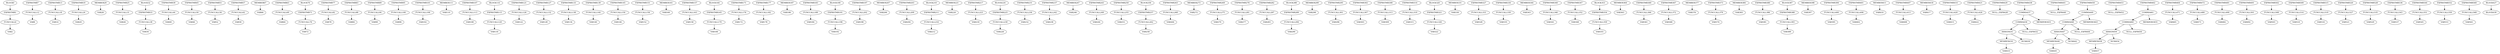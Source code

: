 digraph A { 
FUNCCALL6 -> VAR2
EXPRSTMR1 -> FUNCCALL6
FUNCCALL12 -> VAR8
EXPRSTMR7 -> FUNCCALL12
FUNCCALL18 -> VAR14
EXPRSTMR13 -> FUNCCALL18
FUNCCALL24 -> VAR20
EXPRSTMR19 -> FUNCCALL24
MEMBER29 -> VAR28
FUNCCALL31 -> VAR26
EXPRSTMR25 -> FUNCCALL31
BLOCK0 -> EXPRSTMR1
FUNCCALL38 -> VAR34
EXPRSTMR33 -> FUNCCALL38
FUNCCALL44 -> VAR40
EXPRSTMR39 -> FUNCCALL44
FUNCCALL50 -> VAR46
EXPRSTMR45 -> FUNCCALL50
FUNCCALL56 -> VAR52
EXPRSTMR51 -> FUNCCALL56
FUNCCALL62 -> VAR58
EXPRSTMR57 -> FUNCCALL62
MEMBER67 -> VAR66
FUNCCALL69 -> VAR64
EXPRSTMR63 -> FUNCCALL69
BLOCK32 -> EXPRSTMR33
FUNCCALL76 -> VAR72
EXPRSTMR71 -> FUNCCALL76
FUNCCALL82 -> VAR78
EXPRSTMR77 -> FUNCCALL82
FUNCCALL88 -> VAR84
EXPRSTMR83 -> FUNCCALL88
FUNCCALL94 -> VAR90
EXPRSTMR89 -> FUNCCALL94
FUNCCALL100 -> VAR96
EXPRSTMR95 -> FUNCCALL100
FUNCCALL106 -> VAR102
EXPRSTMR101 -> FUNCCALL106
MEMBER111 -> VAR110
FUNCCALL113 -> VAR108
EXPRSTMR107 -> FUNCCALL113
BLOCK70 -> EXPRSTMR71
FUNCCALL120 -> VAR116
EXPRSTMR115 -> FUNCCALL120
FUNCCALL126 -> VAR122
EXPRSTMR121 -> FUNCCALL126
FUNCCALL132 -> VAR128
EXPRSTMR127 -> FUNCCALL132
FUNCCALL138 -> VAR134
EXPRSTMR133 -> FUNCCALL138
FUNCCALL144 -> VAR140
EXPRSTMR139 -> FUNCCALL144
FUNCCALL150 -> VAR146
EXPRSTMR145 -> FUNCCALL150
FUNCCALL156 -> VAR152
EXPRSTMR151 -> FUNCCALL156
MEMBER161 -> VAR160
FUNCCALL163 -> VAR158
EXPRSTMR157 -> FUNCCALL163
BLOCK114 -> EXPRSTMR115
FUNCCALL170 -> VAR166
EXPRSTMR165 -> FUNCCALL170
FUNCCALL176 -> VAR172
EXPRSTMR171 -> FUNCCALL176
FUNCCALL182 -> VAR178
EXPRSTMR177 -> FUNCCALL182
MEMBER187 -> VAR186
FUNCCALL189 -> VAR184
EXPRSTMR183 -> FUNCCALL189
BLOCK164 -> EXPRSTMR165
FUNCCALL196 -> VAR192
EXPRSTMR191 -> FUNCCALL196
FUNCCALL202 -> VAR198
EXPRSTMR197 -> FUNCCALL202
MEMBER207 -> VAR206
FUNCCALL209 -> VAR204
EXPRSTMR203 -> FUNCCALL209
BLOCK190 -> EXPRSTMR191
FUNCCALL216 -> VAR212
EXPRSTMR211 -> FUNCCALL216
MEMBER221 -> VAR220
FUNCCALL223 -> VAR218
EXPRSTMR217 -> FUNCCALL223
BLOCK210 -> EXPRSTMR211
FUNCCALL230 -> VAR226
EXPRSTMR225 -> FUNCCALL230
FUNCCALL236 -> VAR232
EXPRSTMR231 -> FUNCCALL236
FUNCCALL242 -> VAR238
EXPRSTMR237 -> FUNCCALL242
MEMBER247 -> VAR246
FUNCCALL249 -> VAR244
EXPRSTMR243 -> FUNCCALL249
FUNCCALL255 -> VAR251
EXPRSTMR250 -> FUNCCALL255
BLOCK224 -> EXPRSTMR225
FUNCCALL262 -> VAR258
EXPRSTMR257 -> FUNCCALL262
FUNCCALL268 -> VAR264
EXPRSTMR263 -> FUNCCALL268
MEMBER273 -> VAR272
FUNCCALL275 -> VAR270
EXPRSTMR269 -> FUNCCALL275
FUNCCALL281 -> VAR277
EXPRSTMR276 -> FUNCCALL281
FUNCCALL287 -> VAR283
EXPRSTMR282 -> FUNCCALL287
BLOCK256 -> EXPRSTMR257
FUNCCALL294 -> VAR290
EXPRSTMR289 -> FUNCCALL294
MEMBER299 -> VAR298
FUNCCALL301 -> VAR296
EXPRSTMR295 -> FUNCCALL301
FUNCCALL307 -> VAR303
EXPRSTMR302 -> FUNCCALL307
FUNCCALL313 -> VAR309
EXPRSTMR308 -> FUNCCALL313
FUNCCALL319 -> VAR315
EXPRSTMR314 -> FUNCCALL319
BLOCK288 -> EXPRSTMR289
FUNCCALL326 -> VAR322
EXPRSTMR321 -> FUNCCALL326
MEMBER331 -> VAR330
FUNCCALL333 -> VAR328
EXPRSTMR327 -> FUNCCALL333
FUNCCALL339 -> VAR335
EXPRSTMR334 -> FUNCCALL339
MEMBER344 -> VAR343
FUNCCALL346 -> VAR341
EXPRSTMR340 -> FUNCCALL346
FUNCCALL352 -> VAR348
EXPRSTMR347 -> FUNCCALL352
BLOCK320 -> EXPRSTMR321
FUNCCALL359 -> VAR355
EXPRSTMR354 -> FUNCCALL359
MEMBER364 -> VAR363
FUNCCALL366 -> VAR361
EXPRSTMR360 -> FUNCCALL366
FUNCCALL372 -> VAR368
EXPRSTMR367 -> FUNCCALL372
MEMBER377 -> VAR376
FUNCCALL379 -> VAR374
EXPRSTMR373 -> FUNCCALL379
MEMBER384 -> VAR383
FUNCCALL386 -> VAR381
EXPRSTMR380 -> FUNCCALL386
BLOCK353 -> EXPRSTMR354
FUNCCALL393 -> VAR389
EXPRSTMR388 -> FUNCCALL393
MEMBER398 -> VAR397
FUNCCALL400 -> VAR395
EXPRSTMR394 -> FUNCCALL400
FUNCCALL406 -> VAR402
EXPRSTMR401 -> FUNCCALL406
MEMBER411 -> VAR410
FUNCCALL413 -> VAR408
EXPRSTMR407 -> FUNCCALL413
MEMBER418 -> VAR417
FUNCCALL420 -> VAR415
EXPRSTMR414 -> FUNCCALL420
FUNCCALL426 -> VAR422
EXPRSTMR421 -> FUNCCALL426
BLOCK387 -> EXPRSTMR388
EXPRSTMR429 -> NULL_EXPR428
MEMBER434 -> VAR433
ASSIGN435 -> NUM430
ASSIGN435 -> MEMBER434
COMMA436 -> ASSIGN435
COMMA436 -> NULL_EXPR432
COMMA437 -> COMMA436
COMMA437 -> MEMZERO431
EXPRSTMR438 -> COMMA437
EXPRSTMR441 -> NULL_EXPR440
MEMBER446 -> VAR445
ASSIGN447 -> NUM442
ASSIGN447 -> MEMBER446
COMMA448 -> ASSIGN447
COMMA448 -> NULL_EXPR444
COMMA449 -> COMMA448
COMMA449 -> MEMZERO443
EXPRSTMR450 -> COMMA449
EXPRSTMR453 -> NULL_EXPR452
MEMBER458 -> VAR457
ASSIGN459 -> NUM454
ASSIGN459 -> MEMBER458
COMMA460 -> ASSIGN459
COMMA460 -> NULL_EXPR456
COMMA461 -> COMMA460
COMMA461 -> MEMZERO455
EXPRSTMR462 -> COMMA461
FUNCCALL471 -> VAR465
EXPRSTMR464 -> FUNCCALL471
FUNCCALL480 -> VAR473
EXPRSTMR472 -> FUNCCALL480
FUNCCALL490 -> VAR482
EXPRSTMR481 -> FUNCCALL490
FUNCCALL501 -> VAR492
EXPRSTMR491 -> FUNCCALL501
FUNCCALL508 -> VAR503
EXPRSTMR502 -> FUNCCALL508
FUNCCALL514 -> VAR510
EXPRSTMR509 -> FUNCCALL514
FUNCCALL519 -> VAR516
EXPRSTMR515 -> FUNCCALL519
FUNCCALL527 -> VAR521
EXPRSTMR520 -> FUNCCALL527
FUNCCALL535 -> VAR529
EXPRSTMR528 -> FUNCCALL535
FUNCCALL543 -> VAR537
EXPRSTMR536 -> FUNCCALL543
FUNCCALL551 -> VAR545
EXPRSTMR544 -> FUNCCALL551
FUNCCALL559 -> VAR553
EXPRSTMR552 -> FUNCCALL559
FUNCCALL568 -> VAR561
EXPRSTMR560 -> FUNCCALL568
BLOCK427 -> BLOCK439
}
